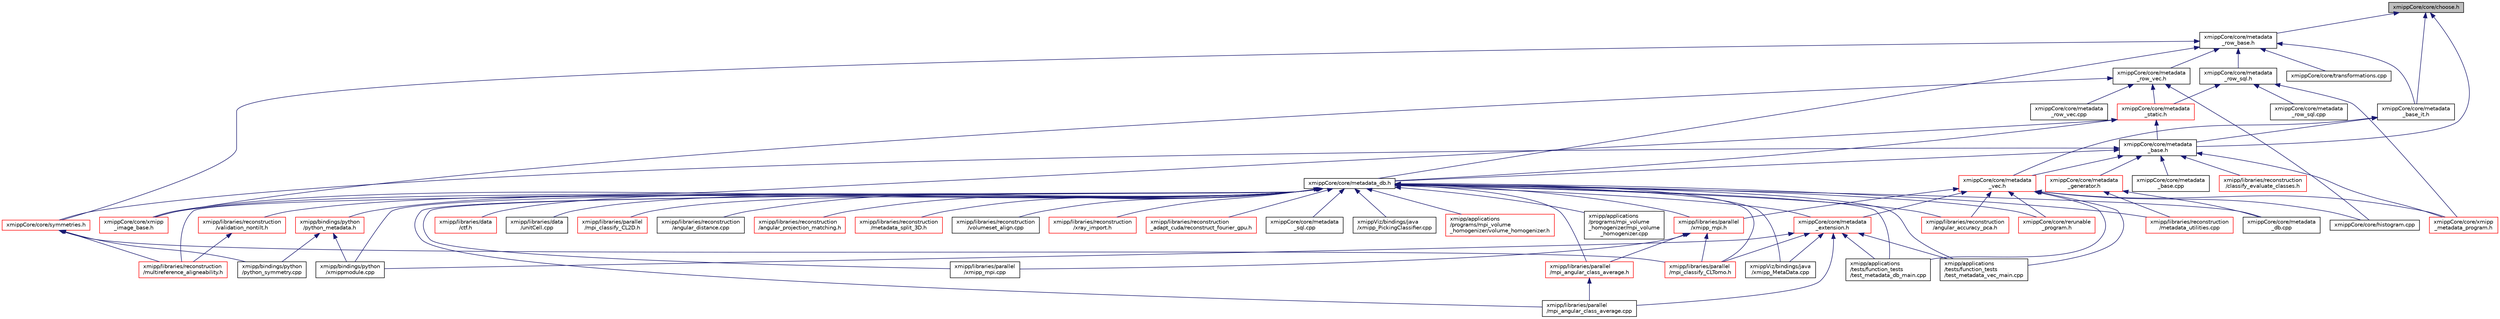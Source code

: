 digraph "xmippCore/core/choose.h"
{
  edge [fontname="Helvetica",fontsize="10",labelfontname="Helvetica",labelfontsize="10"];
  node [fontname="Helvetica",fontsize="10",shape=record];
  Node1 [label="xmippCore/core/choose.h",height=0.2,width=0.4,color="black", fillcolor="grey75", style="filled", fontcolor="black"];
  Node1 -> Node2 [dir="back",color="midnightblue",fontsize="10",style="solid",fontname="Helvetica"];
  Node2 [label="xmippCore/core/metadata\l_row_base.h",height=0.2,width=0.4,color="black", fillcolor="white", style="filled",URL="$metadata__row__base_8h.html"];
  Node2 -> Node3 [dir="back",color="midnightblue",fontsize="10",style="solid",fontname="Helvetica"];
  Node3 [label="xmippCore/core/metadata\l_row_vec.h",height=0.2,width=0.4,color="black", fillcolor="white", style="filled",URL="$metadata__row__vec_8h.html"];
  Node3 -> Node4 [dir="back",color="midnightblue",fontsize="10",style="solid",fontname="Helvetica"];
  Node4 [label="xmippCore/core/xmipp\l_image_base.h",height=0.2,width=0.4,color="red", fillcolor="white", style="filled",URL="$xmipp__image__base_8h.html"];
  Node3 -> Node682 [dir="back",color="midnightblue",fontsize="10",style="solid",fontname="Helvetica"];
  Node682 [label="xmippCore/core/metadata\l_static.h",height=0.2,width=0.4,color="red", fillcolor="white", style="filled",URL="$metadata__static_8h.html"];
  Node682 -> Node4 [dir="back",color="midnightblue",fontsize="10",style="solid",fontname="Helvetica"];
  Node682 -> Node683 [dir="back",color="midnightblue",fontsize="10",style="solid",fontname="Helvetica"];
  Node683 [label="xmippCore/core/metadata\l_base.h",height=0.2,width=0.4,color="black", fillcolor="white", style="filled",URL="$metadata__base_8h.html"];
  Node683 -> Node684 [dir="back",color="midnightblue",fontsize="10",style="solid",fontname="Helvetica"];
  Node684 [label="xmipp/libraries/reconstruction\l/classify_evaluate_classes.h",height=0.2,width=0.4,color="red", fillcolor="white", style="filled",URL="$classify__evaluate__classes_8h.html"];
  Node683 -> Node686 [dir="back",color="midnightblue",fontsize="10",style="solid",fontname="Helvetica"];
  Node686 [label="xmippCore/core/metadata_db.h",height=0.2,width=0.4,color="black", fillcolor="white", style="filled",URL="$metadata__db_8h.html"];
  Node686 -> Node291 [dir="back",color="midnightblue",fontsize="10",style="solid",fontname="Helvetica"];
  Node291 [label="xmipp/applications\l/programs/mpi_volume\l_homogenizer/volume_homogenizer.h",height=0.2,width=0.4,color="red", fillcolor="white", style="filled",URL="$volume__homogenizer_8h.html"];
  Node686 -> Node293 [dir="back",color="midnightblue",fontsize="10",style="solid",fontname="Helvetica"];
  Node293 [label="xmipp/applications\l/programs/mpi_volume\l_homogenizer/mpi_volume\l_homogenizer.cpp",height=0.2,width=0.4,color="black", fillcolor="white", style="filled",URL="$mpi__volume__homogenizer_8cpp.html"];
  Node686 -> Node617 [dir="back",color="midnightblue",fontsize="10",style="solid",fontname="Helvetica"];
  Node617 [label="xmipp/applications\l/tests/function_tests\l/test_metadata_db_main.cpp",height=0.2,width=0.4,color="black", fillcolor="white", style="filled",URL="$test__metadata__db__main_8cpp.html"];
  Node686 -> Node618 [dir="back",color="midnightblue",fontsize="10",style="solid",fontname="Helvetica"];
  Node618 [label="xmipp/applications\l/tests/function_tests\l/test_metadata_vec_main.cpp",height=0.2,width=0.4,color="black", fillcolor="white", style="filled",URL="$test__metadata__vec__main_8cpp.html"];
  Node686 -> Node687 [dir="back",color="midnightblue",fontsize="10",style="solid",fontname="Helvetica"];
  Node687 [label="xmipp/bindings/python\l/python_metadata.h",height=0.2,width=0.4,color="red", fillcolor="white", style="filled",URL="$python__metadata_8h.html"];
  Node687 -> Node689 [dir="back",color="midnightblue",fontsize="10",style="solid",fontname="Helvetica"];
  Node689 [label="xmipp/bindings/python\l/python_symmetry.cpp",height=0.2,width=0.4,color="black", fillcolor="white", style="filled",URL="$python__symmetry_8cpp.html"];
  Node687 -> Node296 [dir="back",color="midnightblue",fontsize="10",style="solid",fontname="Helvetica"];
  Node296 [label="xmipp/bindings/python\l/xmippmodule.cpp",height=0.2,width=0.4,color="black", fillcolor="white", style="filled",URL="$xmippmodule_8cpp.html"];
  Node686 -> Node296 [dir="back",color="midnightblue",fontsize="10",style="solid",fontname="Helvetica"];
  Node686 -> Node691 [dir="back",color="midnightblue",fontsize="10",style="solid",fontname="Helvetica"];
  Node691 [label="xmipp/libraries/data\l/ctf.h",height=0.2,width=0.4,color="red", fillcolor="white", style="filled",URL="$ctf_8h.html"];
  Node686 -> Node463 [dir="back",color="midnightblue",fontsize="10",style="solid",fontname="Helvetica"];
  Node463 [label="xmipp/libraries/data\l/unitCell.cpp",height=0.2,width=0.4,color="black", fillcolor="white", style="filled",URL="$unitCell_8cpp.html"];
  Node686 -> Node477 [dir="back",color="midnightblue",fontsize="10",style="solid",fontname="Helvetica"];
  Node477 [label="xmipp/libraries/parallel\l/mpi_angular_class_average.h",height=0.2,width=0.4,color="red", fillcolor="white", style="filled",URL="$mpi__angular__class__average_8h.html"];
  Node477 -> Node479 [dir="back",color="midnightblue",fontsize="10",style="solid",fontname="Helvetica"];
  Node479 [label="xmipp/libraries/parallel\l/mpi_angular_class_average.cpp",height=0.2,width=0.4,color="black", fillcolor="white", style="filled",URL="$mpi__angular__class__average_8cpp.html"];
  Node686 -> Node479 [dir="back",color="midnightblue",fontsize="10",style="solid",fontname="Helvetica"];
  Node686 -> Node695 [dir="back",color="midnightblue",fontsize="10",style="solid",fontname="Helvetica"];
  Node695 [label="xmipp/libraries/parallel\l/mpi_classify_CL2D.h",height=0.2,width=0.4,color="red", fillcolor="white", style="filled",URL="$mpi__classify__CL2D_8h.html"];
  Node686 -> Node697 [dir="back",color="midnightblue",fontsize="10",style="solid",fontname="Helvetica"];
  Node697 [label="xmipp/libraries/parallel\l/xmipp_mpi.h",height=0.2,width=0.4,color="red", fillcolor="white", style="filled",URL="$xmipp__mpi_8h.html"];
  Node697 -> Node477 [dir="back",color="midnightblue",fontsize="10",style="solid",fontname="Helvetica"];
  Node697 -> Node94 [dir="back",color="midnightblue",fontsize="10",style="solid",fontname="Helvetica"];
  Node94 [label="xmipp/libraries/parallel\l/mpi_classify_CLTomo.h",height=0.2,width=0.4,color="red", fillcolor="white", style="filled",URL="$mpi__classify__CLTomo_8h.html"];
  Node697 -> Node720 [dir="back",color="midnightblue",fontsize="10",style="solid",fontname="Helvetica"];
  Node720 [label="xmipp/libraries/parallel\l/xmipp_mpi.cpp",height=0.2,width=0.4,color="black", fillcolor="white", style="filled",URL="$xmipp__mpi_8cpp.html"];
  Node686 -> Node94 [dir="back",color="midnightblue",fontsize="10",style="solid",fontname="Helvetica"];
  Node686 -> Node720 [dir="back",color="midnightblue",fontsize="10",style="solid",fontname="Helvetica"];
  Node686 -> Node486 [dir="back",color="midnightblue",fontsize="10",style="solid",fontname="Helvetica"];
  Node486 [label="xmipp/libraries/reconstruction\l/angular_accuracy_pca.h",height=0.2,width=0.4,color="red", fillcolor="white", style="filled",URL="$angular__accuracy__pca_8h.html"];
  Node686 -> Node721 [dir="back",color="midnightblue",fontsize="10",style="solid",fontname="Helvetica"];
  Node721 [label="xmipp/libraries/reconstruction\l/angular_distance.cpp",height=0.2,width=0.4,color="black", fillcolor="white", style="filled",URL="$angular__distance_8cpp.html"];
  Node686 -> Node722 [dir="back",color="midnightblue",fontsize="10",style="solid",fontname="Helvetica"];
  Node722 [label="xmipp/libraries/reconstruction\l/angular_projection_matching.h",height=0.2,width=0.4,color="red", fillcolor="white", style="filled",URL="$angular__projection__matching_8h.html"];
  Node686 -> Node724 [dir="back",color="midnightblue",fontsize="10",style="solid",fontname="Helvetica"];
  Node724 [label="xmipp/libraries/reconstruction\l/metadata_split_3D.h",height=0.2,width=0.4,color="red", fillcolor="white", style="filled",URL="$metadata__split__3D_8h.html"];
  Node686 -> Node726 [dir="back",color="midnightblue",fontsize="10",style="solid",fontname="Helvetica"];
  Node726 [label="xmipp/libraries/reconstruction\l/metadata_utilities.cpp",height=0.2,width=0.4,color="red", fillcolor="white", style="filled",URL="$metadata__utilities_8cpp.html"];
  Node686 -> Node728 [dir="back",color="midnightblue",fontsize="10",style="solid",fontname="Helvetica"];
  Node728 [label="xmipp/libraries/reconstruction\l/validation_nontilt.h",height=0.2,width=0.4,color="red", fillcolor="white", style="filled",URL="$validation__nontilt_8h.html"];
  Node728 -> Node179 [dir="back",color="midnightblue",fontsize="10",style="solid",fontname="Helvetica"];
  Node179 [label="xmipp/libraries/reconstruction\l/multireference_aligneability.h",height=0.2,width=0.4,color="red", fillcolor="white", style="filled",URL="$multireference__aligneability_8h.html"];
  Node686 -> Node179 [dir="back",color="midnightblue",fontsize="10",style="solid",fontname="Helvetica"];
  Node686 -> Node731 [dir="back",color="midnightblue",fontsize="10",style="solid",fontname="Helvetica"];
  Node731 [label="xmipp/libraries/reconstruction\l/volumeset_align.cpp",height=0.2,width=0.4,color="black", fillcolor="white", style="filled",URL="$volumeset__align_8cpp.html"];
  Node686 -> Node602 [dir="back",color="midnightblue",fontsize="10",style="solid",fontname="Helvetica"];
  Node602 [label="xmipp/libraries/reconstruction\l/xray_import.h",height=0.2,width=0.4,color="red", fillcolor="white", style="filled",URL="$xray__import_8h.html"];
  Node686 -> Node274 [dir="back",color="midnightblue",fontsize="10",style="solid",fontname="Helvetica"];
  Node274 [label="xmipp/libraries/reconstruction\l_adapt_cuda/reconstruct_fourier_gpu.h",height=0.2,width=0.4,color="red", fillcolor="white", style="filled",URL="$reconstruct__fourier__gpu_8h.html"];
  Node686 -> Node4 [dir="back",color="midnightblue",fontsize="10",style="solid",fontname="Helvetica"];
  Node686 -> Node616 [dir="back",color="midnightblue",fontsize="10",style="solid",fontname="Helvetica"];
  Node616 [label="xmippCore/core/metadata\l_extension.h",height=0.2,width=0.4,color="red", fillcolor="white", style="filled",URL="$metadata__extension_8h.html"];
  Node616 -> Node617 [dir="back",color="midnightblue",fontsize="10",style="solid",fontname="Helvetica"];
  Node616 -> Node618 [dir="back",color="midnightblue",fontsize="10",style="solid",fontname="Helvetica"];
  Node616 -> Node296 [dir="back",color="midnightblue",fontsize="10",style="solid",fontname="Helvetica"];
  Node616 -> Node479 [dir="back",color="midnightblue",fontsize="10",style="solid",fontname="Helvetica"];
  Node616 -> Node94 [dir="back",color="midnightblue",fontsize="10",style="solid",fontname="Helvetica"];
  Node616 -> Node637 [dir="back",color="midnightblue",fontsize="10",style="solid",fontname="Helvetica"];
  Node637 [label="xmippViz/bindings/java\l/xmipp_MetaData.cpp",height=0.2,width=0.4,color="black", fillcolor="white", style="filled",URL="$bindings_2java_2xmipp__MetaData_8cpp.html"];
  Node686 -> Node644 [dir="back",color="midnightblue",fontsize="10",style="solid",fontname="Helvetica"];
  Node644 [label="xmippCore/core/metadata\l_db.cpp",height=0.2,width=0.4,color="black", fillcolor="white", style="filled",URL="$metadata__db_8cpp.html"];
  Node686 -> Node732 [dir="back",color="midnightblue",fontsize="10",style="solid",fontname="Helvetica"];
  Node732 [label="xmippCore/core/metadata\l_sql.cpp",height=0.2,width=0.4,color="black", fillcolor="white", style="filled",URL="$metadata__sql_8cpp.html"];
  Node686 -> Node733 [dir="back",color="midnightblue",fontsize="10",style="solid",fontname="Helvetica"];
  Node733 [label="xmippCore/core/rerunable\l_program.h",height=0.2,width=0.4,color="red", fillcolor="white", style="filled",URL="$rerunable__program_8h.html"];
  Node686 -> Node637 [dir="back",color="midnightblue",fontsize="10",style="solid",fontname="Helvetica"];
  Node686 -> Node389 [dir="back",color="midnightblue",fontsize="10",style="solid",fontname="Helvetica"];
  Node389 [label="xmippViz/bindings/java\l/xmipp_PickingClassifier.cpp",height=0.2,width=0.4,color="black", fillcolor="white", style="filled",URL="$xmipp__PickingClassifier_8cpp.html"];
  Node683 -> Node740 [dir="back",color="midnightblue",fontsize="10",style="solid",fontname="Helvetica"];
  Node740 [label="xmippCore/core/metadata\l_vec.h",height=0.2,width=0.4,color="red", fillcolor="white", style="filled",URL="$metadata__vec_8h.html"];
  Node740 -> Node617 [dir="back",color="midnightblue",fontsize="10",style="solid",fontname="Helvetica"];
  Node740 -> Node618 [dir="back",color="midnightblue",fontsize="10",style="solid",fontname="Helvetica"];
  Node740 -> Node697 [dir="back",color="midnightblue",fontsize="10",style="solid",fontname="Helvetica"];
  Node740 -> Node486 [dir="back",color="midnightblue",fontsize="10",style="solid",fontname="Helvetica"];
  Node740 -> Node616 [dir="back",color="midnightblue",fontsize="10",style="solid",fontname="Helvetica"];
  Node740 -> Node788 [dir="back",color="midnightblue",fontsize="10",style="solid",fontname="Helvetica"];
  Node788 [label="xmippCore/core/histogram.cpp",height=0.2,width=0.4,color="black", fillcolor="white", style="filled",URL="$histogram_8cpp.html"];
  Node740 -> Node733 [dir="back",color="midnightblue",fontsize="10",style="solid",fontname="Helvetica"];
  Node740 -> Node789 [dir="back",color="midnightblue",fontsize="10",style="solid",fontname="Helvetica"];
  Node789 [label="xmippCore/core/xmipp\l_metadata_program.h",height=0.2,width=0.4,color="red", fillcolor="white", style="filled",URL="$xmipp__metadata__program_8h.html"];
  Node683 -> Node806 [dir="back",color="midnightblue",fontsize="10",style="solid",fontname="Helvetica"];
  Node806 [label="xmippCore/core/symmetries.h",height=0.2,width=0.4,color="red", fillcolor="white", style="filled",URL="$ore_2core_2symmetries_8h.html"];
  Node806 -> Node689 [dir="back",color="midnightblue",fontsize="10",style="solid",fontname="Helvetica"];
  Node806 -> Node94 [dir="back",color="midnightblue",fontsize="10",style="solid",fontname="Helvetica"];
  Node806 -> Node179 [dir="back",color="midnightblue",fontsize="10",style="solid",fontname="Helvetica"];
  Node683 -> Node643 [dir="back",color="midnightblue",fontsize="10",style="solid",fontname="Helvetica"];
  Node643 [label="xmippCore/core/metadata\l_base.cpp",height=0.2,width=0.4,color="black", fillcolor="white", style="filled",URL="$metadata__base_8cpp.html"];
  Node683 -> Node812 [dir="back",color="midnightblue",fontsize="10",style="solid",fontname="Helvetica"];
  Node812 [label="xmippCore/core/metadata\l_generator.h",height=0.2,width=0.4,color="red", fillcolor="white", style="filled",URL="$metadata__generator_8h.html"];
  Node812 -> Node726 [dir="back",color="midnightblue",fontsize="10",style="solid",fontname="Helvetica"];
  Node812 -> Node644 [dir="back",color="midnightblue",fontsize="10",style="solid",fontname="Helvetica"];
  Node683 -> Node789 [dir="back",color="midnightblue",fontsize="10",style="solid",fontname="Helvetica"];
  Node682 -> Node686 [dir="back",color="midnightblue",fontsize="10",style="solid",fontname="Helvetica"];
  Node3 -> Node788 [dir="back",color="midnightblue",fontsize="10",style="solid",fontname="Helvetica"];
  Node3 -> Node824 [dir="back",color="midnightblue",fontsize="10",style="solid",fontname="Helvetica"];
  Node824 [label="xmippCore/core/metadata\l_row_vec.cpp",height=0.2,width=0.4,color="black", fillcolor="white", style="filled",URL="$metadata__row__vec_8cpp.html"];
  Node2 -> Node825 [dir="back",color="midnightblue",fontsize="10",style="solid",fontname="Helvetica"];
  Node825 [label="xmippCore/core/metadata\l_row_sql.h",height=0.2,width=0.4,color="black", fillcolor="white", style="filled",URL="$metadata__row__sql_8h.html"];
  Node825 -> Node682 [dir="back",color="midnightblue",fontsize="10",style="solid",fontname="Helvetica"];
  Node825 -> Node826 [dir="back",color="midnightblue",fontsize="10",style="solid",fontname="Helvetica"];
  Node826 [label="xmippCore/core/metadata\l_row_sql.cpp",height=0.2,width=0.4,color="black", fillcolor="white", style="filled",URL="$metadata__row__sql_8cpp.html"];
  Node825 -> Node789 [dir="back",color="midnightblue",fontsize="10",style="solid",fontname="Helvetica"];
  Node2 -> Node827 [dir="back",color="midnightblue",fontsize="10",style="solid",fontname="Helvetica"];
  Node827 [label="xmippCore/core/metadata\l_base_it.h",height=0.2,width=0.4,color="black", fillcolor="white", style="filled",URL="$metadata__base__it_8h.html"];
  Node827 -> Node683 [dir="back",color="midnightblue",fontsize="10",style="solid",fontname="Helvetica"];
  Node827 -> Node740 [dir="back",color="midnightblue",fontsize="10",style="solid",fontname="Helvetica"];
  Node2 -> Node686 [dir="back",color="midnightblue",fontsize="10",style="solid",fontname="Helvetica"];
  Node2 -> Node806 [dir="back",color="midnightblue",fontsize="10",style="solid",fontname="Helvetica"];
  Node2 -> Node828 [dir="back",color="midnightblue",fontsize="10",style="solid",fontname="Helvetica"];
  Node828 [label="xmippCore/core/transformations.cpp",height=0.2,width=0.4,color="black", fillcolor="white", style="filled",URL="$transformations_8cpp.html"];
  Node1 -> Node827 [dir="back",color="midnightblue",fontsize="10",style="solid",fontname="Helvetica"];
  Node1 -> Node683 [dir="back",color="midnightblue",fontsize="10",style="solid",fontname="Helvetica"];
}
